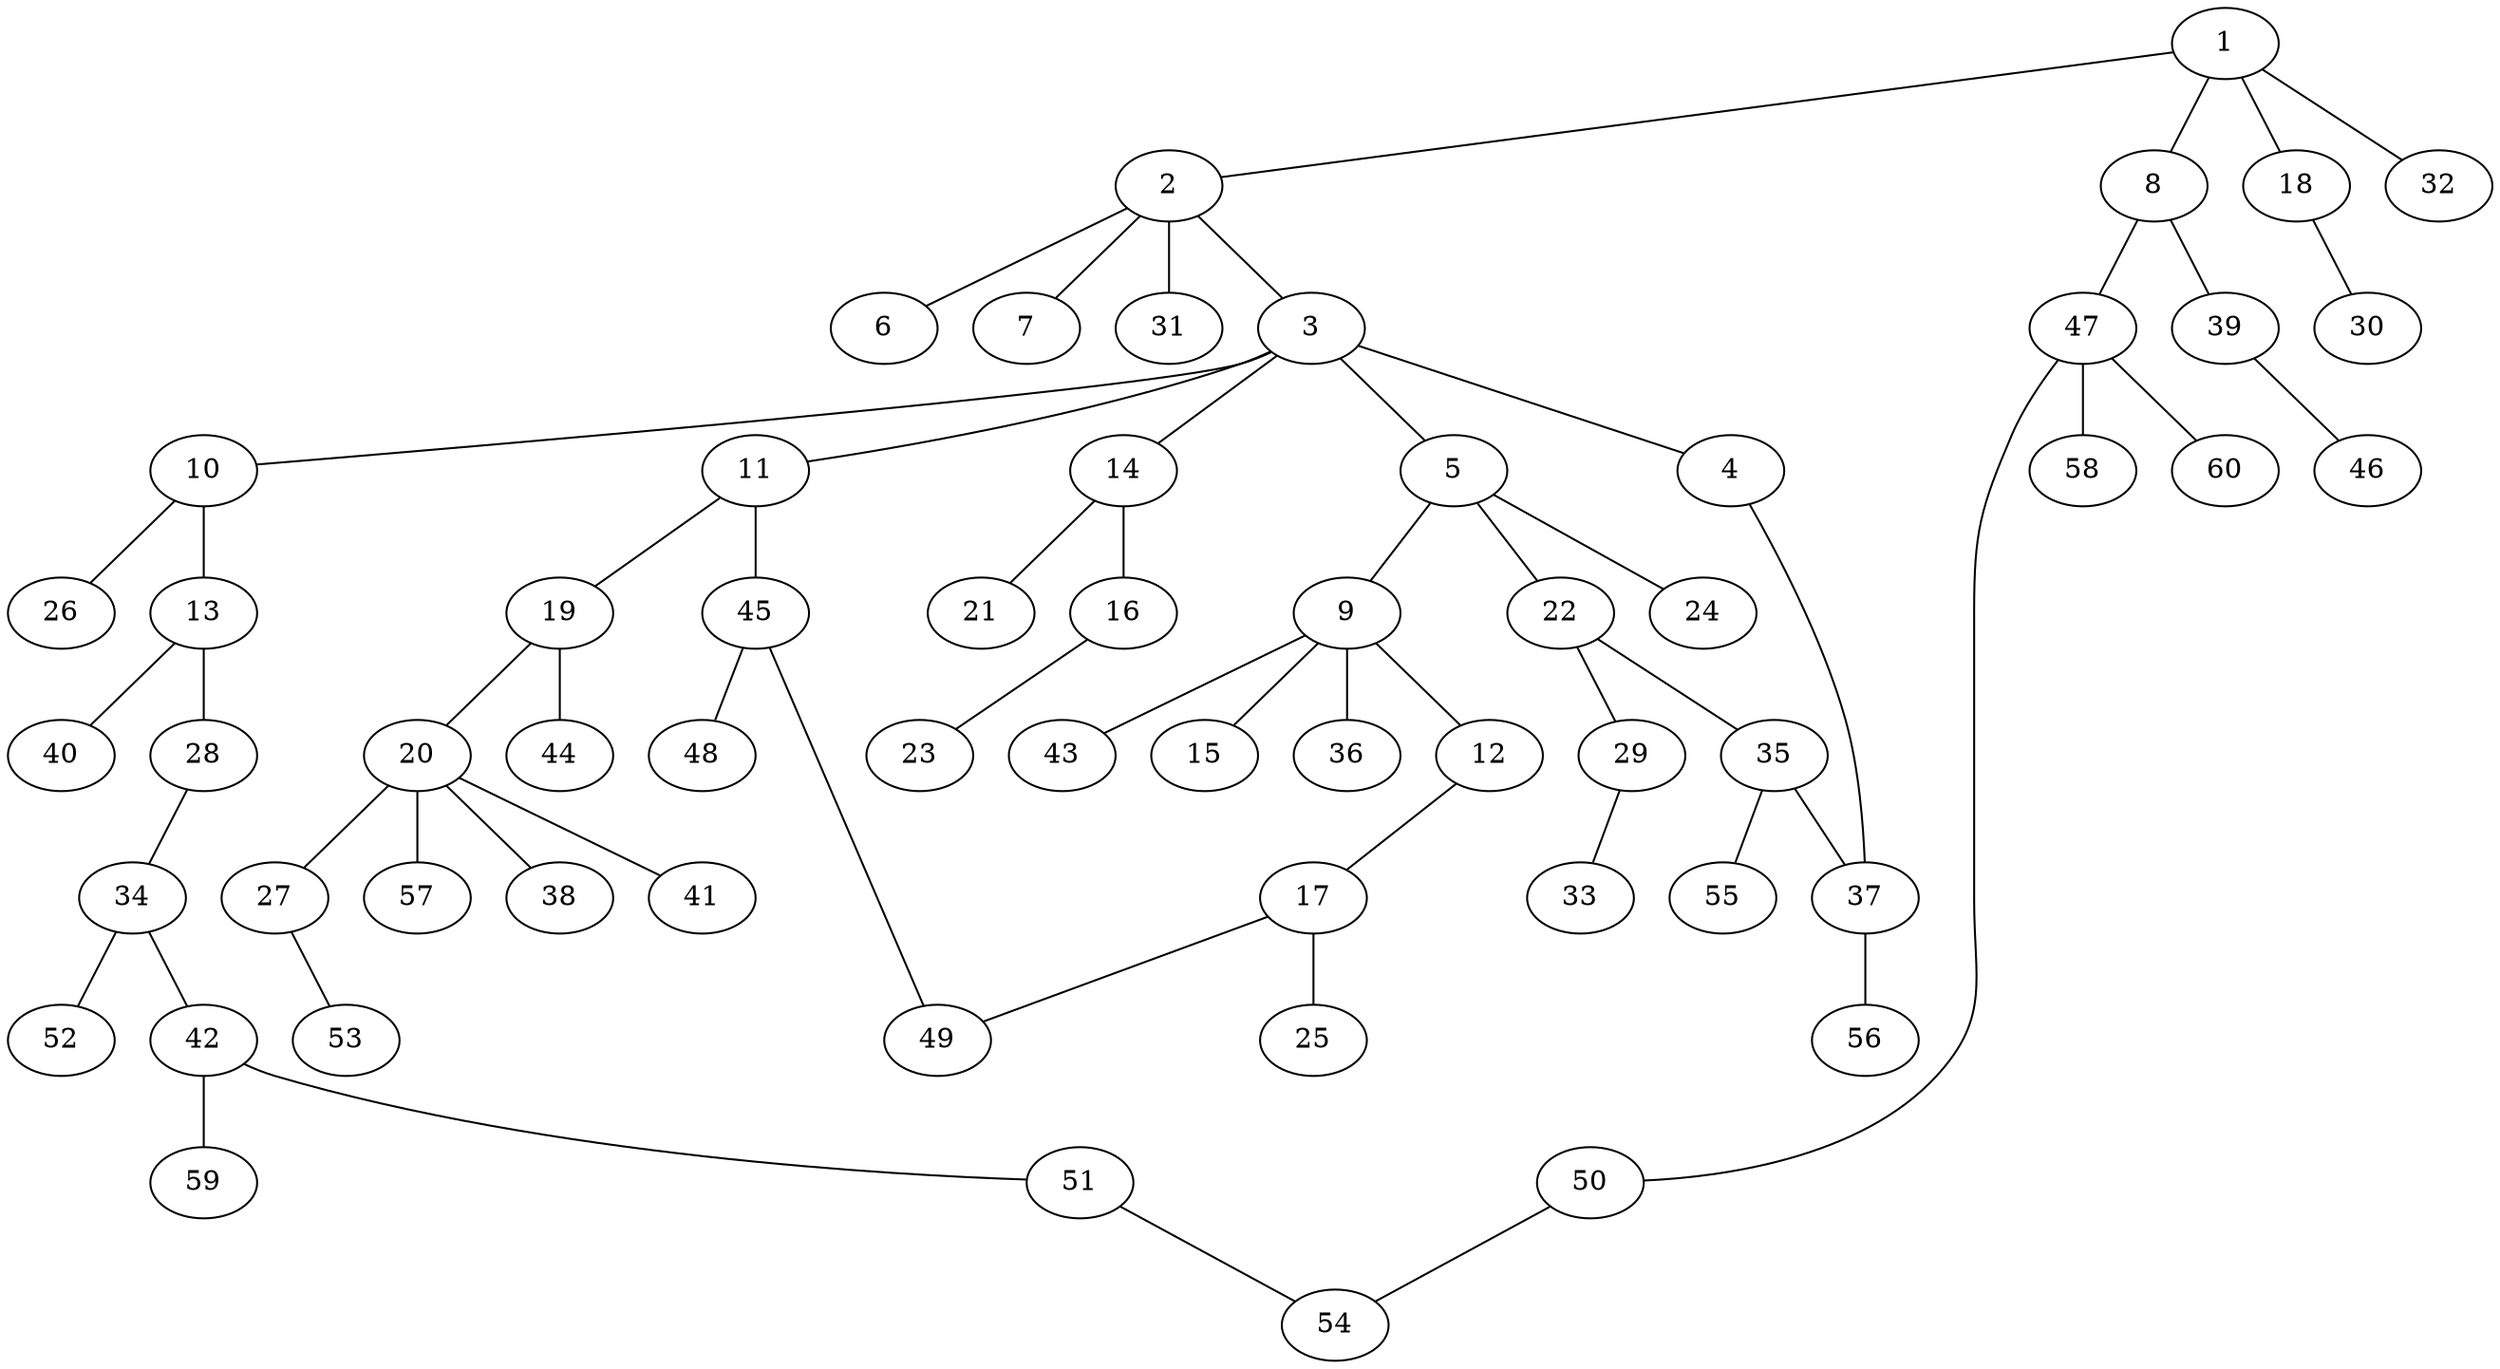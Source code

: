 graph graphname {1--2
1--8
1--18
1--32
2--3
2--6
2--7
2--31
3--4
3--5
3--10
3--11
3--14
4--37
5--9
5--22
5--24
8--39
8--47
9--12
9--15
9--36
9--43
10--13
10--26
11--19
11--45
12--17
13--28
13--40
14--16
14--21
16--23
17--25
17--49
18--30
19--20
19--44
20--27
20--38
20--41
20--57
22--29
22--35
27--53
28--34
29--33
34--42
34--52
35--37
35--55
37--56
39--46
42--51
42--59
45--48
45--49
47--50
47--58
47--60
50--54
51--54
}